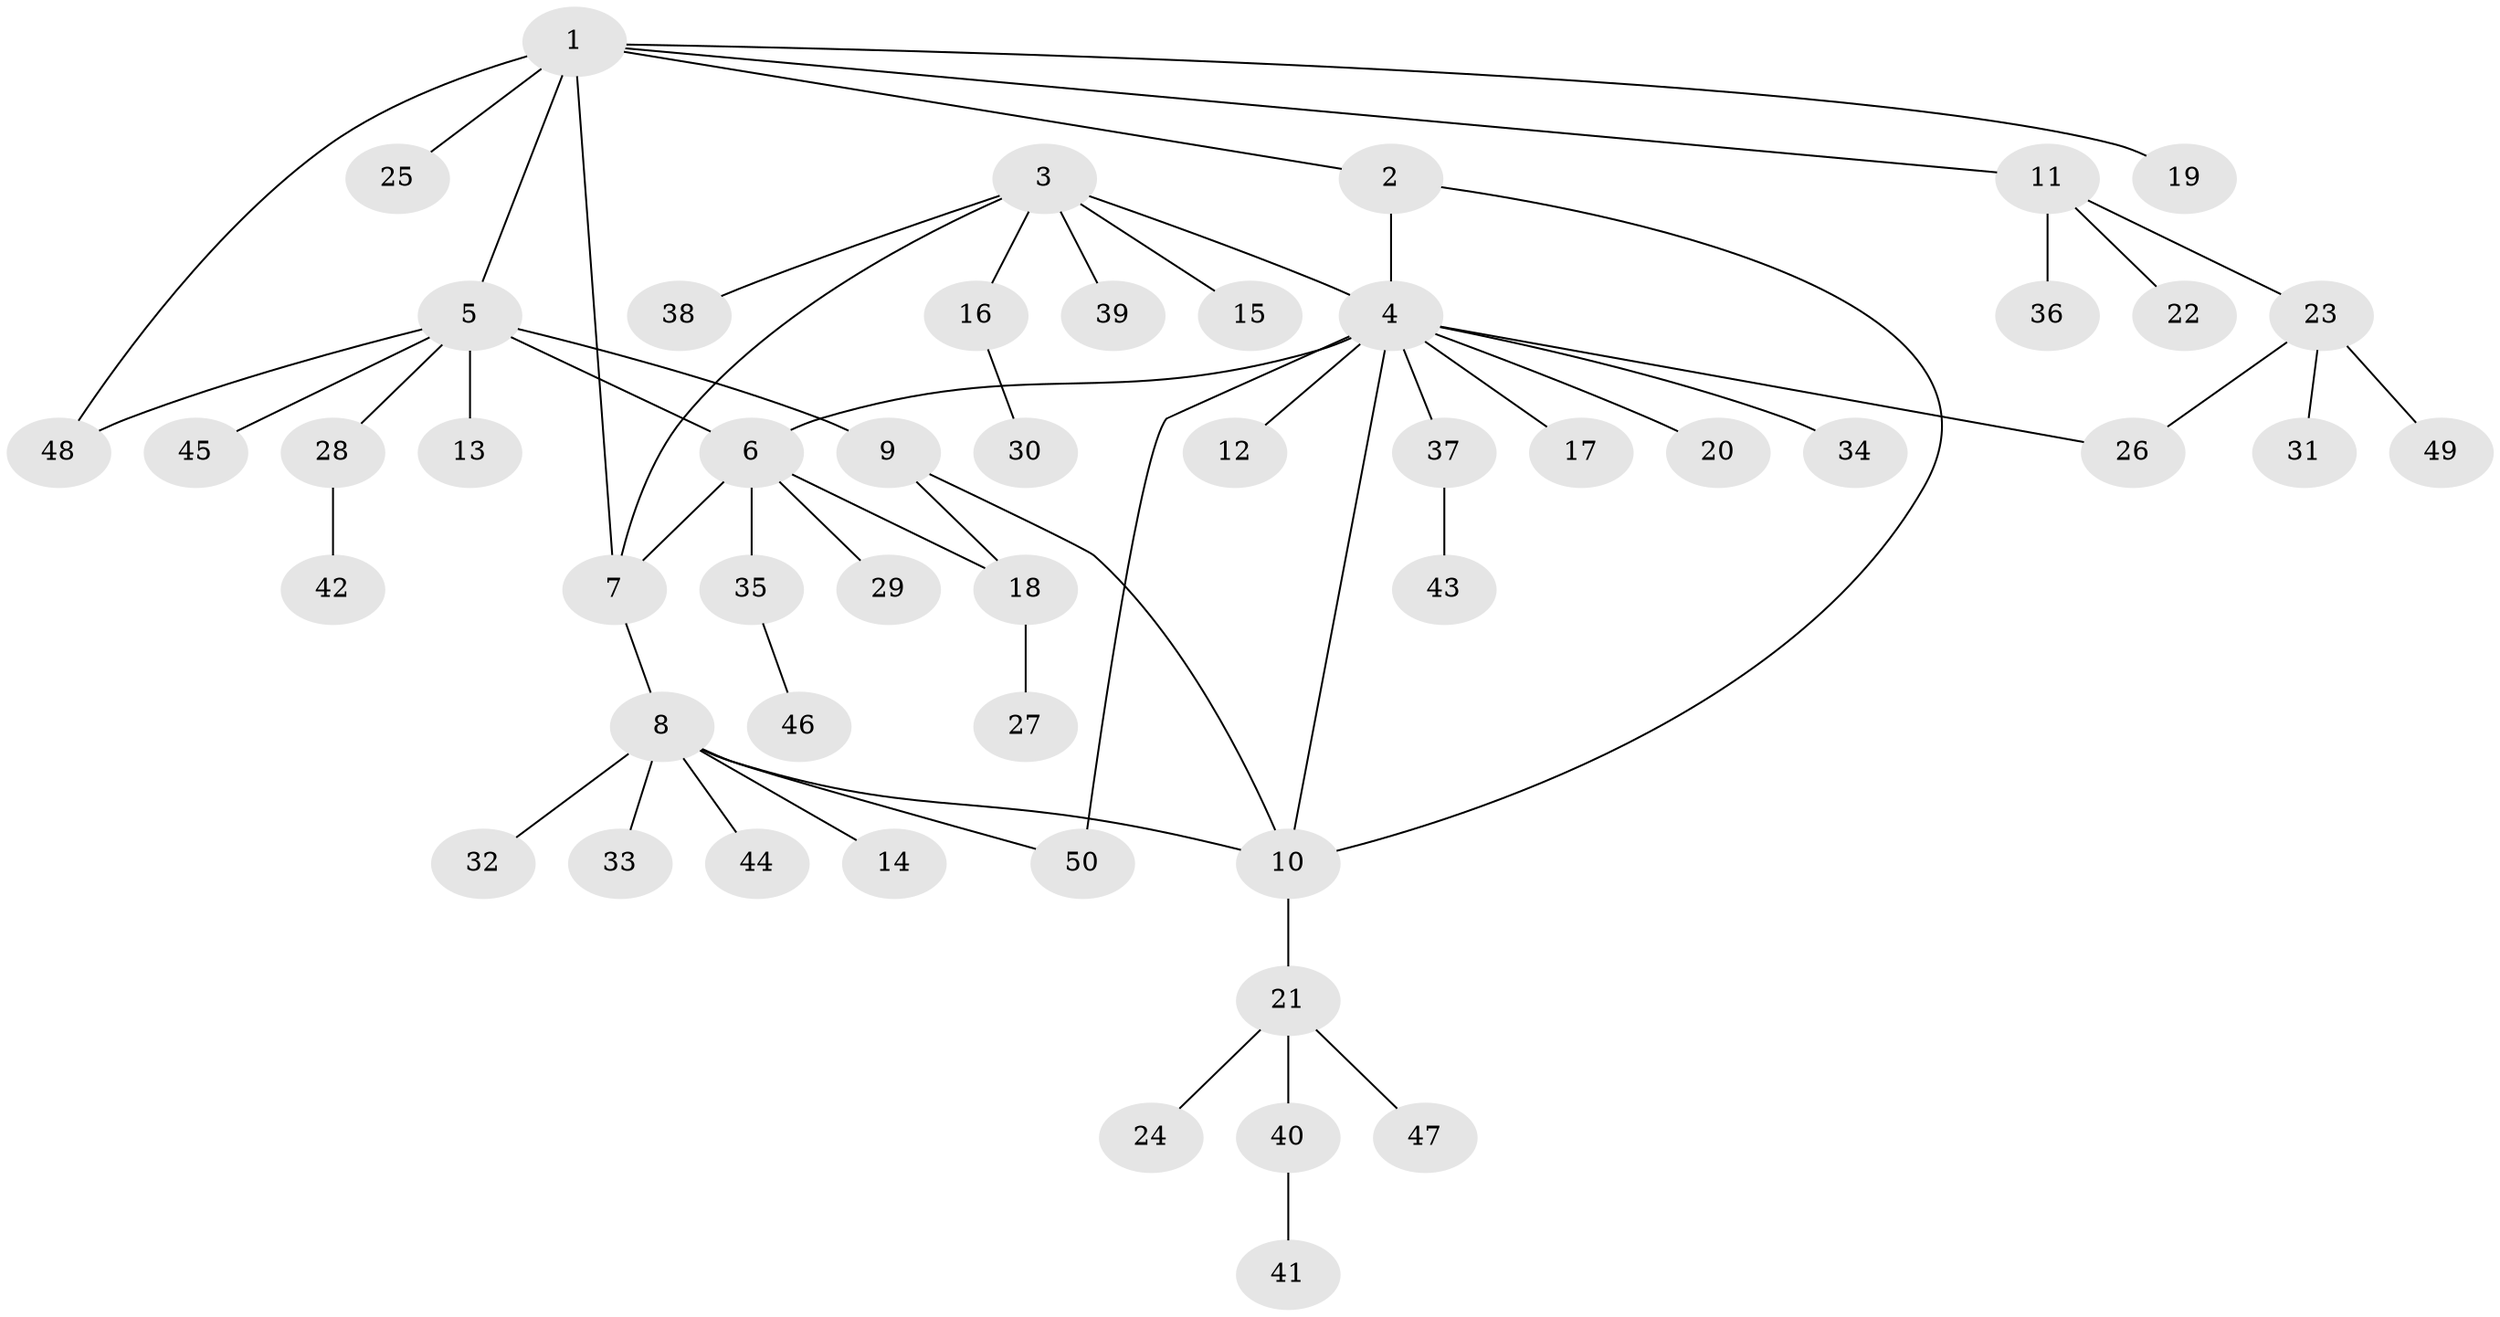 // coarse degree distribution, {5: 0.12903225806451613, 4: 0.0967741935483871, 8: 0.03225806451612903, 1: 0.5483870967741935, 2: 0.06451612903225806, 3: 0.0967741935483871, 6: 0.03225806451612903}
// Generated by graph-tools (version 1.1) at 2025/37/03/04/25 23:37:35]
// undirected, 50 vertices, 59 edges
graph export_dot {
  node [color=gray90,style=filled];
  1;
  2;
  3;
  4;
  5;
  6;
  7;
  8;
  9;
  10;
  11;
  12;
  13;
  14;
  15;
  16;
  17;
  18;
  19;
  20;
  21;
  22;
  23;
  24;
  25;
  26;
  27;
  28;
  29;
  30;
  31;
  32;
  33;
  34;
  35;
  36;
  37;
  38;
  39;
  40;
  41;
  42;
  43;
  44;
  45;
  46;
  47;
  48;
  49;
  50;
  1 -- 2;
  1 -- 5;
  1 -- 7;
  1 -- 11;
  1 -- 19;
  1 -- 25;
  1 -- 48;
  2 -- 4;
  2 -- 10;
  3 -- 4;
  3 -- 7;
  3 -- 15;
  3 -- 16;
  3 -- 38;
  3 -- 39;
  4 -- 6;
  4 -- 10;
  4 -- 12;
  4 -- 17;
  4 -- 20;
  4 -- 26;
  4 -- 34;
  4 -- 37;
  4 -- 50;
  5 -- 6;
  5 -- 9;
  5 -- 13;
  5 -- 28;
  5 -- 45;
  5 -- 48;
  6 -- 7;
  6 -- 18;
  6 -- 29;
  6 -- 35;
  7 -- 8;
  8 -- 10;
  8 -- 14;
  8 -- 32;
  8 -- 33;
  8 -- 44;
  8 -- 50;
  9 -- 10;
  9 -- 18;
  10 -- 21;
  11 -- 22;
  11 -- 23;
  11 -- 36;
  16 -- 30;
  18 -- 27;
  21 -- 24;
  21 -- 40;
  21 -- 47;
  23 -- 26;
  23 -- 31;
  23 -- 49;
  28 -- 42;
  35 -- 46;
  37 -- 43;
  40 -- 41;
}
